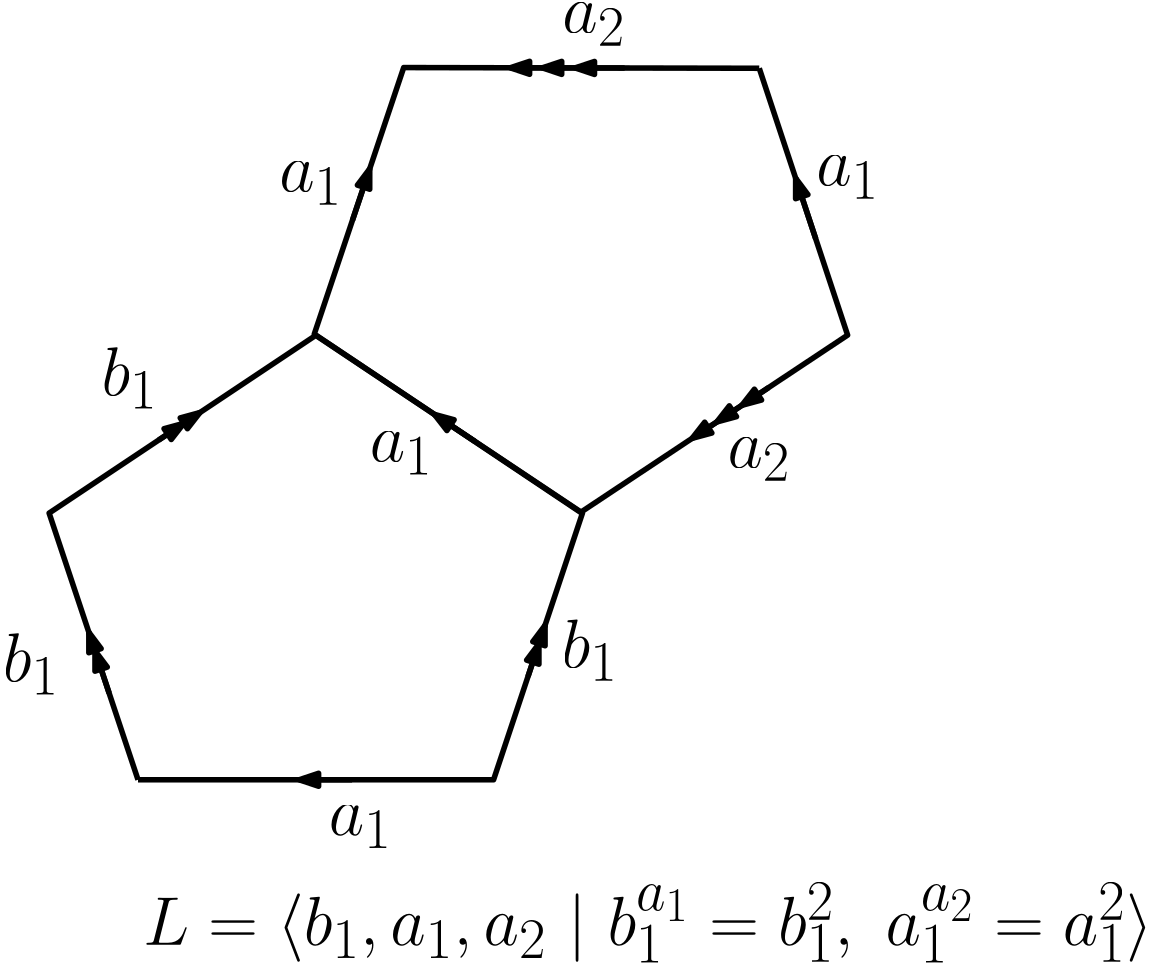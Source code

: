 <?xml version="1.0"?>
<!DOCTYPE ipe SYSTEM "ipe.dtd">
<ipe version="70218" creator="Ipe 7.2.24">
<info created="D:20211209222830" modified="D:20211209223701"/>
<ipestyle name="basic">
<symbol name="arrow/arc(spx)">
<path stroke="sym-stroke" fill="sym-stroke" pen="sym-pen">
0 0 m
-1 0.333 l
-1 -0.333 l
h
</path>
</symbol>
<symbol name="arrow/farc(spx)">
<path stroke="sym-stroke" fill="white" pen="sym-pen">
0 0 m
-1 0.333 l
-1 -0.333 l
h
</path>
</symbol>
<symbol name="arrow/ptarc(spx)">
<path stroke="sym-stroke" fill="sym-stroke" pen="sym-pen">
0 0 m
-1 0.333 l
-0.8 0 l
-1 -0.333 l
h
</path>
</symbol>
<symbol name="arrow/fptarc(spx)">
<path stroke="sym-stroke" fill="white" pen="sym-pen">
0 0 m
-1 0.333 l
-0.8 0 l
-1 -0.333 l
h
</path>
</symbol>
<symbol name="mark/circle(sx)" transformations="translations">
<path fill="sym-stroke">
0.6 0 0 0.6 0 0 e
0.4 0 0 0.4 0 0 e
</path>
</symbol>
<symbol name="mark/disk(sx)" transformations="translations">
<path fill="sym-stroke">
0.6 0 0 0.6 0 0 e
</path>
</symbol>
<symbol name="mark/fdisk(sfx)" transformations="translations">
<group>
<path fill="sym-fill">
0.5 0 0 0.5 0 0 e
</path>
<path fill="sym-stroke" fillrule="eofill">
0.6 0 0 0.6 0 0 e
0.4 0 0 0.4 0 0 e
</path>
</group>
</symbol>
<symbol name="mark/box(sx)" transformations="translations">
<path fill="sym-stroke" fillrule="eofill">
-0.6 -0.6 m
0.6 -0.6 l
0.6 0.6 l
-0.6 0.6 l
h
-0.4 -0.4 m
0.4 -0.4 l
0.4 0.4 l
-0.4 0.4 l
h
</path>
</symbol>
<symbol name="mark/square(sx)" transformations="translations">
<path fill="sym-stroke">
-0.6 -0.6 m
0.6 -0.6 l
0.6 0.6 l
-0.6 0.6 l
h
</path>
</symbol>
<symbol name="mark/fsquare(sfx)" transformations="translations">
<group>
<path fill="sym-fill">
-0.5 -0.5 m
0.5 -0.5 l
0.5 0.5 l
-0.5 0.5 l
h
</path>
<path fill="sym-stroke" fillrule="eofill">
-0.6 -0.6 m
0.6 -0.6 l
0.6 0.6 l
-0.6 0.6 l
h
-0.4 -0.4 m
0.4 -0.4 l
0.4 0.4 l
-0.4 0.4 l
h
</path>
</group>
</symbol>
<symbol name="mark/cross(sx)" transformations="translations">
<group>
<path fill="sym-stroke">
-0.43 -0.57 m
0.57 0.43 l
0.43 0.57 l
-0.57 -0.43 l
h
</path>
<path fill="sym-stroke">
-0.43 0.57 m
0.57 -0.43 l
0.43 -0.57 l
-0.57 0.43 l
h
</path>
</group>
</symbol>
<symbol name="arrow/fnormal(spx)">
<path stroke="sym-stroke" fill="white" pen="sym-pen">
0 0 m
-1 0.333 l
-1 -0.333 l
h
</path>
</symbol>
<symbol name="arrow/pointed(spx)">
<path stroke="sym-stroke" fill="sym-stroke" pen="sym-pen">
0 0 m
-1 0.333 l
-0.8 0 l
-1 -0.333 l
h
</path>
</symbol>
<symbol name="arrow/fpointed(spx)">
<path stroke="sym-stroke" fill="white" pen="sym-pen">
0 0 m
-1 0.333 l
-0.8 0 l
-1 -0.333 l
h
</path>
</symbol>
<symbol name="arrow/linear(spx)">
<path stroke="sym-stroke" pen="sym-pen">
-1 0.333 m
0 0 l
-1 -0.333 l
</path>
</symbol>
<symbol name="arrow/fdouble(spx)">
<path stroke="sym-stroke" fill="white" pen="sym-pen">
0 0 m
-1 0.333 l
-1 -0.333 l
h
-1 0 m
-2 0.333 l
-2 -0.333 l
h
</path>
</symbol>
<symbol name="arrow/double(spx)">
<path stroke="sym-stroke" fill="sym-stroke" pen="sym-pen">
0 0 m
-1 0.333 l
-1 -0.333 l
h
-1 0 m
-2 0.333 l
-2 -0.333 l
h
</path>
</symbol>
<symbol name="arrow/mid-normal(spx)">
<path stroke="sym-stroke" fill="sym-stroke" pen="sym-pen">
0.5 0 m
-0.5 0.333 l
-0.5 -0.333 l
h
</path>
</symbol>
<symbol name="arrow/mid-fnormal(spx)">
<path stroke="sym-stroke" fill="white" pen="sym-pen">
0.5 0 m
-0.5 0.333 l
-0.5 -0.333 l
h
</path>
</symbol>
<symbol name="arrow/mid-pointed(spx)">
<path stroke="sym-stroke" fill="sym-stroke" pen="sym-pen">
0.5 0 m
-0.5 0.333 l
-0.3 0 l
-0.5 -0.333 l
h
</path>
</symbol>
<symbol name="arrow/mid-fpointed(spx)">
<path stroke="sym-stroke" fill="white" pen="sym-pen">
0.5 0 m
-0.5 0.333 l
-0.3 0 l
-0.5 -0.333 l
h
</path>
</symbol>
<symbol name="arrow/mid-double(spx)">
<path stroke="sym-stroke" fill="sym-stroke" pen="sym-pen">
1 0 m
0 0.333 l
0 -0.333 l
h
0 0 m
-1 0.333 l
-1 -0.333 l
h
</path>
</symbol>
<symbol name="arrow/mid-fdouble(spx)">
<path stroke="sym-stroke" fill="white" pen="sym-pen">
1 0 m
0 0.333 l
0 -0.333 l
h
0 0 m
-1 0.333 l
-1 -0.333 l
h
</path>
</symbol>
<anglesize name="22.5 deg" value="22.5"/>
<anglesize name="30 deg" value="30"/>
<anglesize name="45 deg" value="45"/>
<anglesize name="60 deg" value="60"/>
<anglesize name="90 deg" value="90"/>
<arrowsize name="large" value="10"/>
<arrowsize name="small" value="5"/>
<arrowsize name="tiny" value="3"/>
<color name="blue" value="0 0 1"/>
<color name="brown" value="0.647 0.165 0.165"/>
<color name="darkblue" value="0 0 0.545"/>
<color name="darkcyan" value="0 0.545 0.545"/>
<color name="darkgray" value="0.663"/>
<color name="darkgreen" value="0 0.392 0"/>
<color name="darkmagenta" value="0.545 0 0.545"/>
<color name="darkorange" value="1 0.549 0"/>
<color name="darkred" value="0.545 0 0"/>
<color name="gold" value="1 0.843 0"/>
<color name="gray" value="0.745"/>
<color name="green" value="0 1 0"/>
<color name="lightblue" value="0.678 0.847 0.902"/>
<color name="lightcyan" value="0.878 1 1"/>
<color name="lightgray" value="0.827"/>
<color name="lightgreen" value="0.565 0.933 0.565"/>
<color name="lightyellow" value="1 1 0.878"/>
<color name="navy" value="0 0 0.502"/>
<color name="orange" value="1 0.647 0"/>
<color name="pink" value="1 0.753 0.796"/>
<color name="purple" value="0.627 0.125 0.941"/>
<color name="red" value="1 0 0"/>
<color name="seagreen" value="0.18 0.545 0.341"/>
<color name="turquoise" value="0.251 0.878 0.816"/>
<color name="violet" value="0.933 0.51 0.933"/>
<color name="yellow" value="1 1 0"/>
<dashstyle name="dash dot dotted" value="[4 2 1 2 1 2] 0"/>
<dashstyle name="dash dotted" value="[4 2 1 2] 0"/>
<dashstyle name="dashed" value="[4] 0"/>
<dashstyle name="dotted" value="[1 3] 0"/>
<gridsize name="10 pts (~3.5 mm)" value="10"/>
<gridsize name="14 pts (~5 mm)" value="14"/>
<gridsize name="16 pts (~6 mm)" value="16"/>
<gridsize name="20 pts (~7 mm)" value="20"/>
<gridsize name="28 pts (~10 mm)" value="28"/>
<gridsize name="32 pts (~12 mm)" value="32"/>
<gridsize name="4 pts" value="4"/>
<gridsize name="56 pts (~20 mm)" value="56"/>
<gridsize name="8 pts (~3 mm)" value="8"/>
<opacity name="10%" value="0.1"/>
<opacity name="30%" value="0.3"/>
<opacity name="50%" value="0.5"/>
<opacity name="75%" value="0.75"/>
<pen name="fat" value="1.2"/>
<pen name="heavier" value="0.8"/>
<pen name="ultrafat" value="2"/>
<symbolsize name="large" value="5"/>
<symbolsize name="small" value="2"/>
<symbolsize name="tiny" value="1.1"/>
<textsize name="Huge" value="\Huge"/>
<textsize name="LARGE" value="\LARGE"/>
<textsize name="Large" value="\Large"/>
<textsize name="footnote" value="\footnotesize"/>
<textsize name="huge" value="\huge"/>
<textsize name="large" value="\large"/>
<textsize name="small" value="\small"/>
<textsize name="tiny" value="\tiny"/>
<textstyle name="center" begin="\begin{center}" end="\end{center}"/>
<textstyle name="item" begin="\begin{itemize}\item{}" end="\end{itemize}"/>
<textstyle name="itemize" begin="\begin{itemize}" end="\end{itemize}"/>
<tiling name="falling" angle="-60" step="4" width="1"/>
<tiling name="rising" angle="30" step="4" width="1"/>
</ipestyle>
<page>
<layer name="alpha"/>
<view layers="alpha" active="alpha"/>
<path layer="alpha" stroke="black" pen="2">
128 192 m
256 192 l
288 288 l
192 352 l
96 288 l
128 192 l
</path>
<path matrix="-0.999998 0.00196138 -0.00196138 -0.999998 480.022 639.891" stroke="black" pen="2">
128 192 m
256 192 l
288 288 l
192 352 l
96 288 l
128 192 l
</path>
<path stroke="black" pen="2" arrow="double/normal">
135.45 314.3 m
150.319 324.213 l
</path>
<path stroke="black" pen="2" arrow="double/normal">
268.381 229.143 m
274.543 247.629 l
</path>
<path stroke="black" pen="2" arrow="double/normal">
117.612 223.165 m
110.293 245.12 l
</path>
<path stroke="black" pen="2" arrow="normal/normal">
205.07 192 m
186.008 192 l
</path>
<path stroke="black" pen="2" arrow="normal/normal">
249.444 313.704 m
234.672 323.552 l
</path>
<path stroke="black" pen="2" arrow="normal/normal">
205.223 393.483 m
211.426 411.971 l
</path>
<path stroke="black" pen="2" arrow="normal/normal">
371.992 386.703 m
364.749 408.575 l
</path>
<path stroke="black" pen="2" arrow="normal/normal">
303.192 448.237 m
285.334 448.273 l
</path>
<path stroke="black" pen="2" arrow="normal/normal">
285.334 448.273 m
273.525 448.296 l
</path>
<path stroke="black" pen="2" arrow="normal/normal">
273.525 448.296 m
261.973 448.318 l
</path>
<path stroke="black" pen="2" arrow="normal/normal">
355.081 333.243 m
345.352 326.784 l
</path>
<path stroke="black" pen="2" arrow="normal/normal">
345.352 326.784 m
336.334 320.797 l
</path>
<path stroke="black" pen="2" arrow="normal/normal">
336.334 320.797 m
327.46 314.906 l
</path>
<text transformations="translations" pos="196.667 172.189" stroke="black" type="label" width="22.715" height="10.674" depth="4.78" valign="baseline" size="Huge" style="math">a_1</text>
<text matrix="1 0 0 1 -117.351 55.2728" transformations="translations" pos="196.667 172.189" stroke="black" type="label" width="20.294" height="17.215" depth="4.78" valign="baseline" size="Huge" style="math">b_1</text>
<text matrix="1 0 0 1 -81.8318 158.233" transformations="translations" pos="196.667 172.189" stroke="black" type="label" width="20.294" height="17.215" depth="4.78" valign="baseline" size="Huge" style="math">b_1</text>
<text matrix="1 0 0 1 83.823 60.264" transformations="translations" pos="196.667 172.189" stroke="black" type="label" width="20.294" height="17.215" depth="4.78" valign="baseline" size="Huge" style="math">b_1</text>
<text matrix="1 0 0 1 14.7367 134.515" transformations="translations" pos="196.667 172.189" stroke="black" type="label" width="22.715" height="10.674" depth="4.78" valign="baseline" size="Huge" style="math">a_1</text>
<text matrix="1 0 0 1 -17.8534 231.64" transformations="translations" pos="196.667 172.189" stroke="black" type="label" width="22.715" height="10.674" depth="4.78" valign="baseline" size="Huge" style="math">a_1</text>
<text matrix="1 0 0 1 175.489 233.802" transformations="translations" pos="196.667 172.189" stroke="black" type="label" width="22.715" height="10.674" depth="4.78" valign="baseline" size="Huge" style="math">a_1</text>
<text matrix="1 0 0 1 143.54 132.243" transformations="translations" pos="196.667 172.189" stroke="black" type="label" width="22.715" height="10.674" depth="4.78" valign="baseline" size="Huge" style="math">a_2</text>
<text matrix="1 0 0 1 84.0557 288.855" transformations="translations" pos="196.667 172.189" stroke="black" type="label" width="22.715" height="10.674" depth="4.78" valign="baseline" size="Huge" style="math">a_2</text>
<text matrix="1 0 0 1 -66.7789 -39.5497" transformations="translations" pos="196.667 172.189" stroke="black" type="label" width="363.4" height="22.31" depth="6.38" valign="baseline" size="Huge" style="math">L = \langle b_1, a_1, a_2\ | \ b_1^{a_1} = b_1^2,\ a_1^{a_2} = a_1^2 \rangle</text>
</page>
</ipe>
